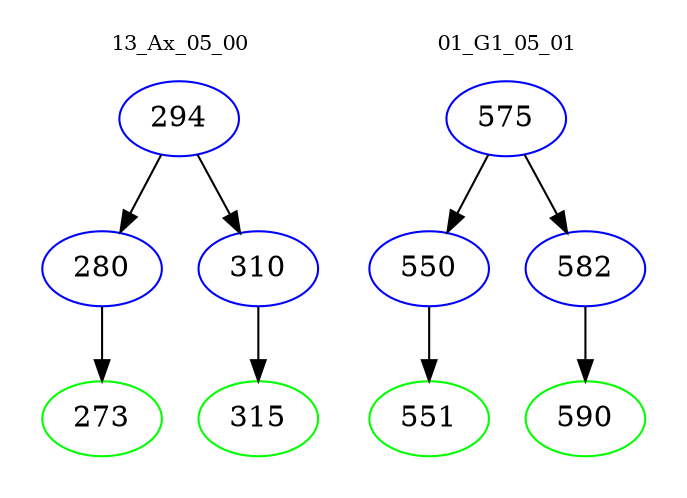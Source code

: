 digraph{
subgraph cluster_0 {
color = white
label = "13_Ax_05_00";
fontsize=10;
T0_294 [label="294", color="blue"]
T0_294 -> T0_280 [color="black"]
T0_280 [label="280", color="blue"]
T0_280 -> T0_273 [color="black"]
T0_273 [label="273", color="green"]
T0_294 -> T0_310 [color="black"]
T0_310 [label="310", color="blue"]
T0_310 -> T0_315 [color="black"]
T0_315 [label="315", color="green"]
}
subgraph cluster_1 {
color = white
label = "01_G1_05_01";
fontsize=10;
T1_575 [label="575", color="blue"]
T1_575 -> T1_550 [color="black"]
T1_550 [label="550", color="blue"]
T1_550 -> T1_551 [color="black"]
T1_551 [label="551", color="green"]
T1_575 -> T1_582 [color="black"]
T1_582 [label="582", color="blue"]
T1_582 -> T1_590 [color="black"]
T1_590 [label="590", color="green"]
}
}
